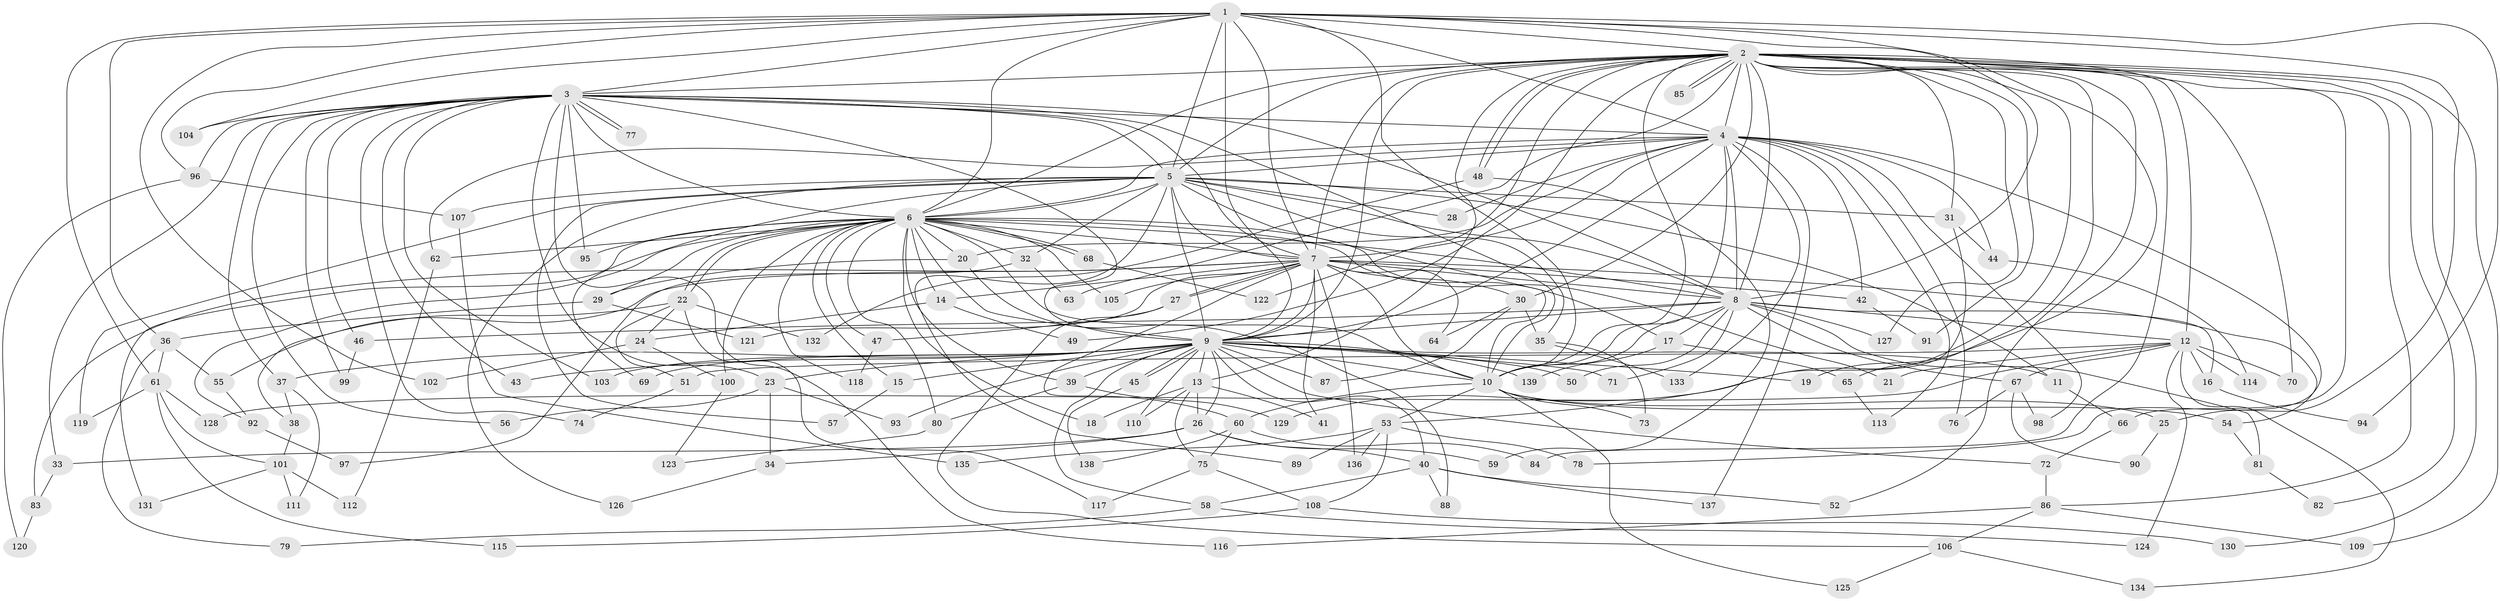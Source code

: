 // coarse degree distribution, {13: 0.024096385542168676, 41: 0.012048192771084338, 23: 0.012048192771084338, 25: 0.012048192771084338, 19: 0.012048192771084338, 22: 0.012048192771084338, 11: 0.012048192771084338, 10: 0.012048192771084338, 4: 0.18072289156626506, 3: 0.24096385542168675, 2: 0.3493975903614458, 8: 0.012048192771084338, 5: 0.03614457831325301, 7: 0.024096385542168676, 6: 0.024096385542168676, 1: 0.024096385542168676}
// Generated by graph-tools (version 1.1) at 2025/17/03/04/25 18:17:37]
// undirected, 139 vertices, 303 edges
graph export_dot {
graph [start="1"]
  node [color=gray90,style=filled];
  1;
  2;
  3;
  4;
  5;
  6;
  7;
  8;
  9;
  10;
  11;
  12;
  13;
  14;
  15;
  16;
  17;
  18;
  19;
  20;
  21;
  22;
  23;
  24;
  25;
  26;
  27;
  28;
  29;
  30;
  31;
  32;
  33;
  34;
  35;
  36;
  37;
  38;
  39;
  40;
  41;
  42;
  43;
  44;
  45;
  46;
  47;
  48;
  49;
  50;
  51;
  52;
  53;
  54;
  55;
  56;
  57;
  58;
  59;
  60;
  61;
  62;
  63;
  64;
  65;
  66;
  67;
  68;
  69;
  70;
  71;
  72;
  73;
  74;
  75;
  76;
  77;
  78;
  79;
  80;
  81;
  82;
  83;
  84;
  85;
  86;
  87;
  88;
  89;
  90;
  91;
  92;
  93;
  94;
  95;
  96;
  97;
  98;
  99;
  100;
  101;
  102;
  103;
  104;
  105;
  106;
  107;
  108;
  109;
  110;
  111;
  112;
  113;
  114;
  115;
  116;
  117;
  118;
  119;
  120;
  121;
  122;
  123;
  124;
  125;
  126;
  127;
  128;
  129;
  130;
  131;
  132;
  133;
  134;
  135;
  136;
  137;
  138;
  139;
  1 -- 2;
  1 -- 3;
  1 -- 4;
  1 -- 5;
  1 -- 6;
  1 -- 7;
  1 -- 8;
  1 -- 9;
  1 -- 10;
  1 -- 19;
  1 -- 25;
  1 -- 36;
  1 -- 61;
  1 -- 94;
  1 -- 96;
  1 -- 102;
  1 -- 104;
  2 -- 3;
  2 -- 4;
  2 -- 5;
  2 -- 6;
  2 -- 7;
  2 -- 8;
  2 -- 9;
  2 -- 10;
  2 -- 12;
  2 -- 13;
  2 -- 30;
  2 -- 31;
  2 -- 48;
  2 -- 48;
  2 -- 49;
  2 -- 52;
  2 -- 63;
  2 -- 65;
  2 -- 66;
  2 -- 70;
  2 -- 82;
  2 -- 84;
  2 -- 85;
  2 -- 85;
  2 -- 86;
  2 -- 91;
  2 -- 109;
  2 -- 122;
  2 -- 127;
  2 -- 129;
  2 -- 130;
  3 -- 4;
  3 -- 5;
  3 -- 6;
  3 -- 7;
  3 -- 8;
  3 -- 9;
  3 -- 10;
  3 -- 23;
  3 -- 33;
  3 -- 37;
  3 -- 43;
  3 -- 46;
  3 -- 56;
  3 -- 74;
  3 -- 77;
  3 -- 77;
  3 -- 95;
  3 -- 96;
  3 -- 99;
  3 -- 103;
  3 -- 104;
  3 -- 116;
  4 -- 5;
  4 -- 6;
  4 -- 7;
  4 -- 8;
  4 -- 9;
  4 -- 10;
  4 -- 20;
  4 -- 28;
  4 -- 42;
  4 -- 44;
  4 -- 62;
  4 -- 76;
  4 -- 78;
  4 -- 98;
  4 -- 113;
  4 -- 133;
  4 -- 137;
  5 -- 6;
  5 -- 7;
  5 -- 8;
  5 -- 9;
  5 -- 10;
  5 -- 11;
  5 -- 28;
  5 -- 31;
  5 -- 32;
  5 -- 35;
  5 -- 57;
  5 -- 69;
  5 -- 89;
  5 -- 107;
  5 -- 119;
  5 -- 126;
  6 -- 7;
  6 -- 8;
  6 -- 9;
  6 -- 10;
  6 -- 14;
  6 -- 15;
  6 -- 17;
  6 -- 18;
  6 -- 20;
  6 -- 21;
  6 -- 22;
  6 -- 22;
  6 -- 29;
  6 -- 32;
  6 -- 39;
  6 -- 47;
  6 -- 62;
  6 -- 68;
  6 -- 68;
  6 -- 80;
  6 -- 92;
  6 -- 95;
  6 -- 100;
  6 -- 105;
  6 -- 118;
  6 -- 131;
  7 -- 8;
  7 -- 9;
  7 -- 10;
  7 -- 14;
  7 -- 27;
  7 -- 27;
  7 -- 30;
  7 -- 38;
  7 -- 41;
  7 -- 42;
  7 -- 54;
  7 -- 60;
  7 -- 64;
  7 -- 83;
  7 -- 105;
  7 -- 121;
  7 -- 136;
  8 -- 9;
  8 -- 10;
  8 -- 12;
  8 -- 16;
  8 -- 17;
  8 -- 46;
  8 -- 50;
  8 -- 67;
  8 -- 71;
  8 -- 81;
  8 -- 127;
  9 -- 10;
  9 -- 11;
  9 -- 13;
  9 -- 15;
  9 -- 19;
  9 -- 23;
  9 -- 26;
  9 -- 37;
  9 -- 39;
  9 -- 40;
  9 -- 43;
  9 -- 45;
  9 -- 45;
  9 -- 50;
  9 -- 58;
  9 -- 69;
  9 -- 71;
  9 -- 72;
  9 -- 87;
  9 -- 93;
  9 -- 103;
  9 -- 110;
  9 -- 139;
  10 -- 25;
  10 -- 53;
  10 -- 54;
  10 -- 60;
  10 -- 73;
  10 -- 125;
  11 -- 66;
  12 -- 16;
  12 -- 21;
  12 -- 51;
  12 -- 67;
  12 -- 70;
  12 -- 114;
  12 -- 124;
  12 -- 128;
  12 -- 134;
  13 -- 18;
  13 -- 26;
  13 -- 41;
  13 -- 75;
  13 -- 110;
  14 -- 24;
  14 -- 49;
  15 -- 57;
  16 -- 94;
  17 -- 65;
  17 -- 139;
  20 -- 29;
  20 -- 88;
  22 -- 24;
  22 -- 51;
  22 -- 55;
  22 -- 117;
  22 -- 132;
  23 -- 34;
  23 -- 56;
  23 -- 93;
  24 -- 100;
  24 -- 102;
  25 -- 90;
  26 -- 33;
  26 -- 34;
  26 -- 40;
  26 -- 59;
  27 -- 47;
  27 -- 106;
  29 -- 36;
  29 -- 121;
  30 -- 35;
  30 -- 64;
  30 -- 87;
  31 -- 44;
  31 -- 53;
  32 -- 63;
  32 -- 97;
  33 -- 83;
  34 -- 126;
  35 -- 73;
  35 -- 133;
  36 -- 55;
  36 -- 61;
  36 -- 79;
  37 -- 38;
  37 -- 111;
  38 -- 101;
  39 -- 80;
  39 -- 129;
  40 -- 52;
  40 -- 58;
  40 -- 88;
  40 -- 137;
  42 -- 91;
  44 -- 114;
  45 -- 138;
  46 -- 99;
  47 -- 118;
  48 -- 59;
  48 -- 132;
  51 -- 74;
  53 -- 78;
  53 -- 89;
  53 -- 108;
  53 -- 135;
  53 -- 136;
  54 -- 81;
  55 -- 92;
  58 -- 79;
  58 -- 124;
  60 -- 75;
  60 -- 84;
  60 -- 138;
  61 -- 101;
  61 -- 115;
  61 -- 119;
  61 -- 128;
  62 -- 112;
  65 -- 113;
  66 -- 72;
  67 -- 76;
  67 -- 90;
  67 -- 98;
  68 -- 122;
  72 -- 86;
  75 -- 108;
  75 -- 117;
  80 -- 123;
  81 -- 82;
  83 -- 120;
  86 -- 106;
  86 -- 109;
  86 -- 116;
  92 -- 97;
  96 -- 107;
  96 -- 120;
  100 -- 123;
  101 -- 111;
  101 -- 112;
  101 -- 131;
  106 -- 125;
  106 -- 134;
  107 -- 135;
  108 -- 115;
  108 -- 130;
}
